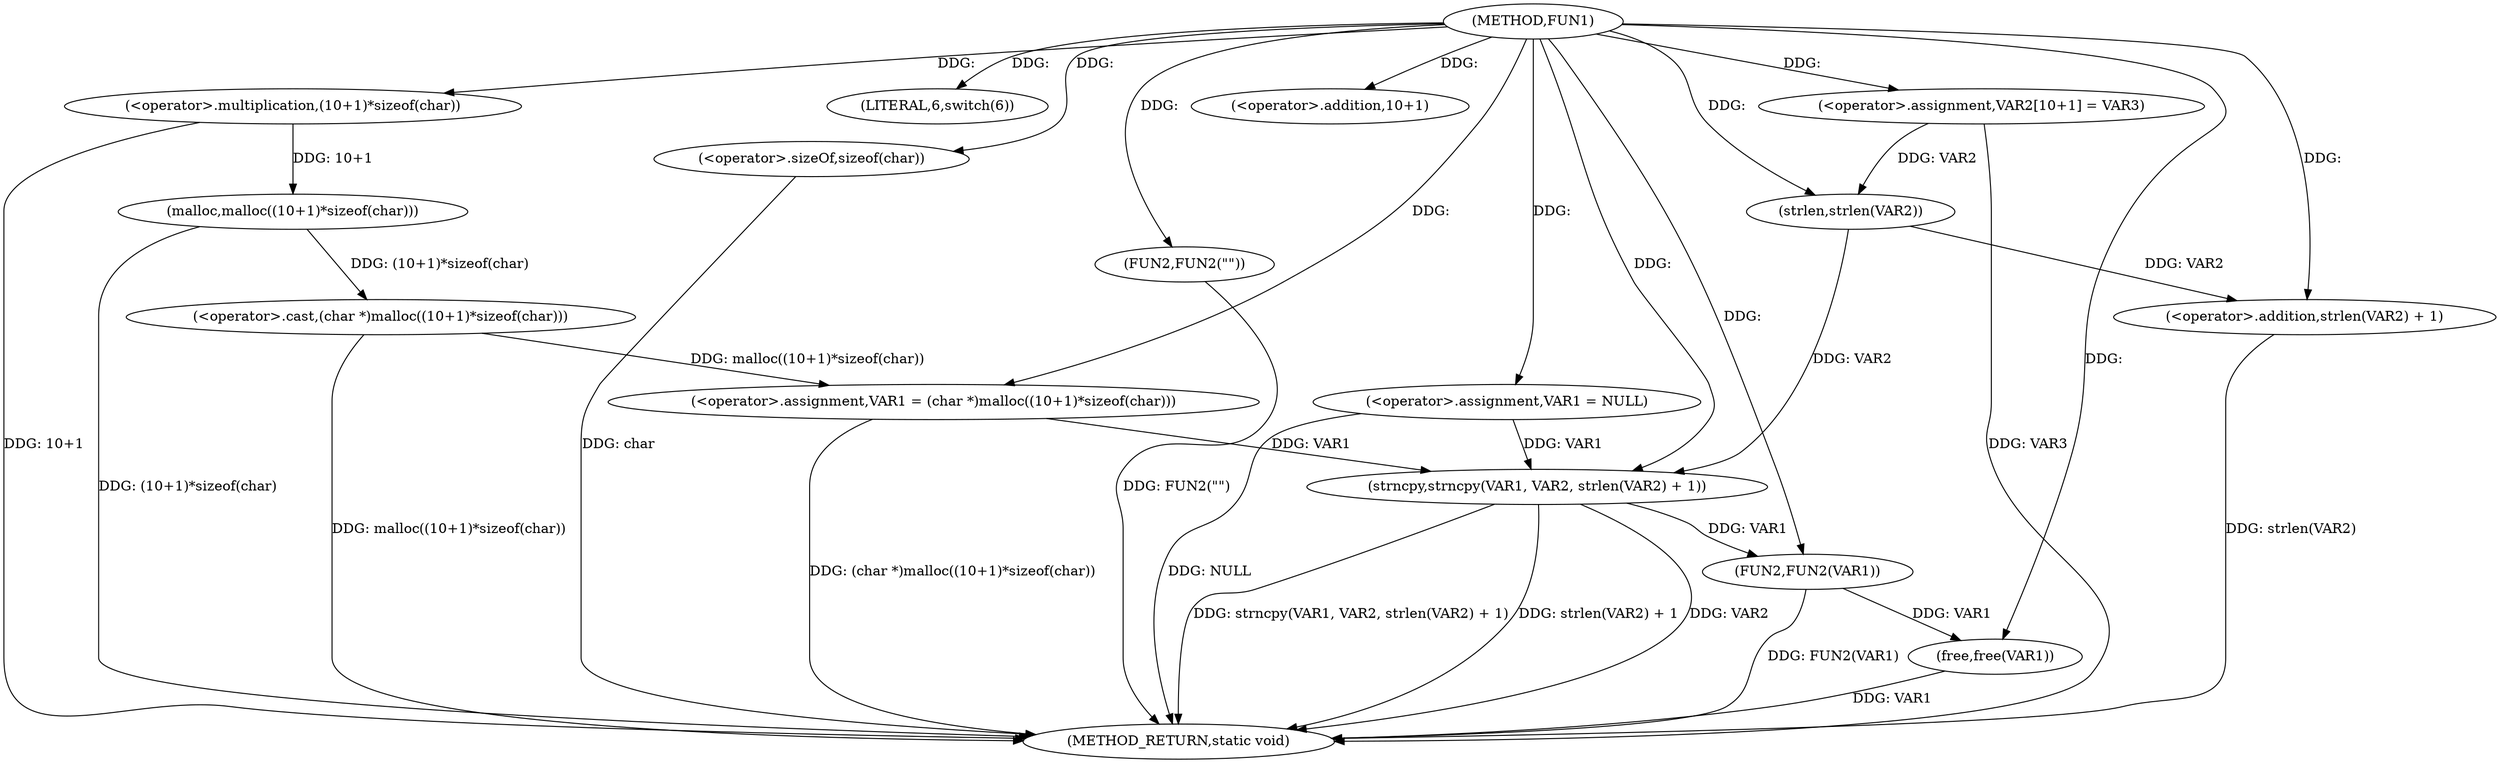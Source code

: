 digraph FUN1 {  
"1000100" [label = "(METHOD,FUN1)" ]
"1000142" [label = "(METHOD_RETURN,static void)" ]
"1000103" [label = "(<operator>.assignment,VAR1 = NULL)" ]
"1000107" [label = "(LITERAL,6,switch(6))" ]
"1000110" [label = "(<operator>.assignment,VAR1 = (char *)malloc((10+1)*sizeof(char)))" ]
"1000112" [label = "(<operator>.cast,(char *)malloc((10+1)*sizeof(char)))" ]
"1000114" [label = "(malloc,malloc((10+1)*sizeof(char)))" ]
"1000115" [label = "(<operator>.multiplication,(10+1)*sizeof(char))" ]
"1000116" [label = "(<operator>.addition,10+1)" ]
"1000119" [label = "(<operator>.sizeOf,sizeof(char))" ]
"1000123" [label = "(FUN2,FUN2(\"\"))" ]
"1000128" [label = "(<operator>.assignment,VAR2[10+1] = VAR3)" ]
"1000131" [label = "(strncpy,strncpy(VAR1, VAR2, strlen(VAR2) + 1))" ]
"1000134" [label = "(<operator>.addition,strlen(VAR2) + 1)" ]
"1000135" [label = "(strlen,strlen(VAR2))" ]
"1000138" [label = "(FUN2,FUN2(VAR1))" ]
"1000140" [label = "(free,free(VAR1))" ]
  "1000128" -> "1000142"  [ label = "DDG: VAR3"] 
  "1000103" -> "1000142"  [ label = "DDG: NULL"] 
  "1000112" -> "1000142"  [ label = "DDG: malloc((10+1)*sizeof(char))"] 
  "1000114" -> "1000142"  [ label = "DDG: (10+1)*sizeof(char)"] 
  "1000115" -> "1000142"  [ label = "DDG: 10+1"] 
  "1000131" -> "1000142"  [ label = "DDG: strncpy(VAR1, VAR2, strlen(VAR2) + 1)"] 
  "1000123" -> "1000142"  [ label = "DDG: FUN2(\"\")"] 
  "1000140" -> "1000142"  [ label = "DDG: VAR1"] 
  "1000131" -> "1000142"  [ label = "DDG: strlen(VAR2) + 1"] 
  "1000131" -> "1000142"  [ label = "DDG: VAR2"] 
  "1000110" -> "1000142"  [ label = "DDG: (char *)malloc((10+1)*sizeof(char))"] 
  "1000134" -> "1000142"  [ label = "DDG: strlen(VAR2)"] 
  "1000119" -> "1000142"  [ label = "DDG: char"] 
  "1000138" -> "1000142"  [ label = "DDG: FUN2(VAR1)"] 
  "1000100" -> "1000103"  [ label = "DDG: "] 
  "1000100" -> "1000107"  [ label = "DDG: "] 
  "1000112" -> "1000110"  [ label = "DDG: malloc((10+1)*sizeof(char))"] 
  "1000100" -> "1000110"  [ label = "DDG: "] 
  "1000114" -> "1000112"  [ label = "DDG: (10+1)*sizeof(char)"] 
  "1000115" -> "1000114"  [ label = "DDG: 10+1"] 
  "1000100" -> "1000115"  [ label = "DDG: "] 
  "1000100" -> "1000116"  [ label = "DDG: "] 
  "1000100" -> "1000119"  [ label = "DDG: "] 
  "1000100" -> "1000123"  [ label = "DDG: "] 
  "1000100" -> "1000128"  [ label = "DDG: "] 
  "1000103" -> "1000131"  [ label = "DDG: VAR1"] 
  "1000110" -> "1000131"  [ label = "DDG: VAR1"] 
  "1000100" -> "1000131"  [ label = "DDG: "] 
  "1000135" -> "1000131"  [ label = "DDG: VAR2"] 
  "1000135" -> "1000134"  [ label = "DDG: VAR2"] 
  "1000128" -> "1000135"  [ label = "DDG: VAR2"] 
  "1000100" -> "1000135"  [ label = "DDG: "] 
  "1000100" -> "1000134"  [ label = "DDG: "] 
  "1000131" -> "1000138"  [ label = "DDG: VAR1"] 
  "1000100" -> "1000138"  [ label = "DDG: "] 
  "1000138" -> "1000140"  [ label = "DDG: VAR1"] 
  "1000100" -> "1000140"  [ label = "DDG: "] 
}
